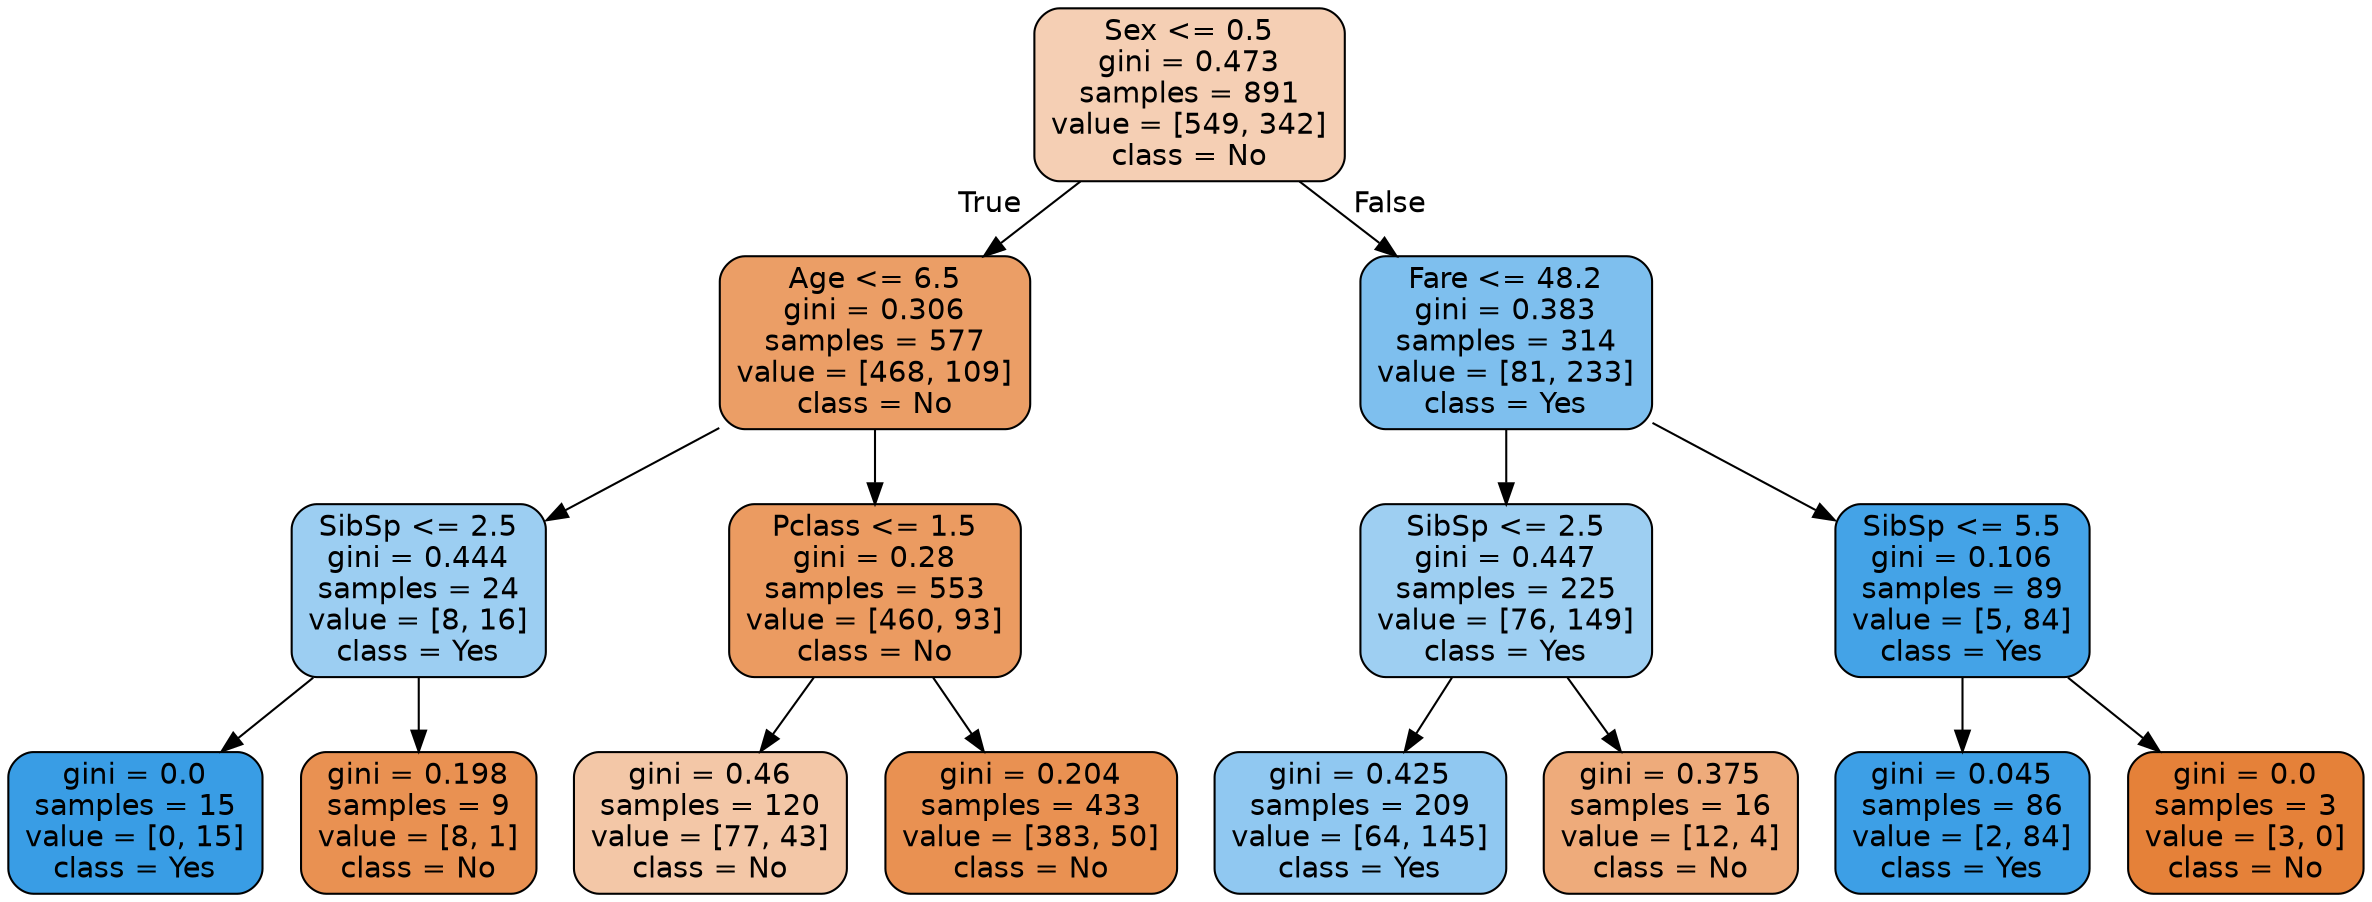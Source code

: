 digraph Tree {
node [shape=box, style="filled, rounded", color="black", fontname=helvetica] ;
edge [fontname=helvetica] ;
0 [label="Sex <= 0.5\ngini = 0.473\nsamples = 891\nvalue = [549, 342]\nclass = No", fillcolor="#e5813960"] ;
1 [label="Age <= 6.5\ngini = 0.306\nsamples = 577\nvalue = [468, 109]\nclass = No", fillcolor="#e58139c4"] ;
0 -> 1 [labeldistance=2.5, labelangle=45, headlabel="True"] ;
2 [label="SibSp <= 2.5\ngini = 0.444\nsamples = 24\nvalue = [8, 16]\nclass = Yes", fillcolor="#399de57f"] ;
1 -> 2 ;
3 [label="gini = 0.0\nsamples = 15\nvalue = [0, 15]\nclass = Yes", fillcolor="#399de5ff"] ;
2 -> 3 ;
4 [label="gini = 0.198\nsamples = 9\nvalue = [8, 1]\nclass = No", fillcolor="#e58139df"] ;
2 -> 4 ;
5 [label="Pclass <= 1.5\ngini = 0.28\nsamples = 553\nvalue = [460, 93]\nclass = No", fillcolor="#e58139cb"] ;
1 -> 5 ;
6 [label="gini = 0.46\nsamples = 120\nvalue = [77, 43]\nclass = No", fillcolor="#e5813971"] ;
5 -> 6 ;
7 [label="gini = 0.204\nsamples = 433\nvalue = [383, 50]\nclass = No", fillcolor="#e58139de"] ;
5 -> 7 ;
8 [label="Fare <= 48.2\ngini = 0.383\nsamples = 314\nvalue = [81, 233]\nclass = Yes", fillcolor="#399de5a6"] ;
0 -> 8 [labeldistance=2.5, labelangle=-45, headlabel="False"] ;
9 [label="SibSp <= 2.5\ngini = 0.447\nsamples = 225\nvalue = [76, 149]\nclass = Yes", fillcolor="#399de57d"] ;
8 -> 9 ;
10 [label="gini = 0.425\nsamples = 209\nvalue = [64, 145]\nclass = Yes", fillcolor="#399de58e"] ;
9 -> 10 ;
11 [label="gini = 0.375\nsamples = 16\nvalue = [12, 4]\nclass = No", fillcolor="#e58139aa"] ;
9 -> 11 ;
12 [label="SibSp <= 5.5\ngini = 0.106\nsamples = 89\nvalue = [5, 84]\nclass = Yes", fillcolor="#399de5f0"] ;
8 -> 12 ;
13 [label="gini = 0.045\nsamples = 86\nvalue = [2, 84]\nclass = Yes", fillcolor="#399de5f9"] ;
12 -> 13 ;
14 [label="gini = 0.0\nsamples = 3\nvalue = [3, 0]\nclass = No", fillcolor="#e58139ff"] ;
12 -> 14 ;
}